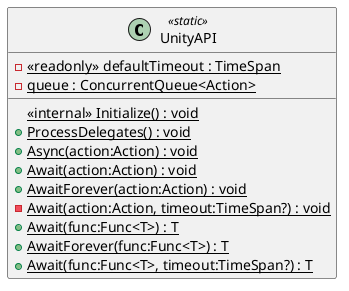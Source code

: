 @startuml
class UnityAPI <<static>> {
    <<internal>> {static} Initialize() : void
    - {static} <<readonly>> defaultTimeout : TimeSpan
    - {static} queue : ConcurrentQueue<Action>
    + {static} ProcessDelegates() : void
    + {static} Async(action:Action) : void
    + {static} Await(action:Action) : void
    + {static} AwaitForever(action:Action) : void
    - {static} Await(action:Action, timeout:TimeSpan?) : void
    + {static} Await(func:Func<T>) : T
    + {static} AwaitForever(func:Func<T>) : T
    + {static} Await(func:Func<T>, timeout:TimeSpan?) : T
}
@enduml
